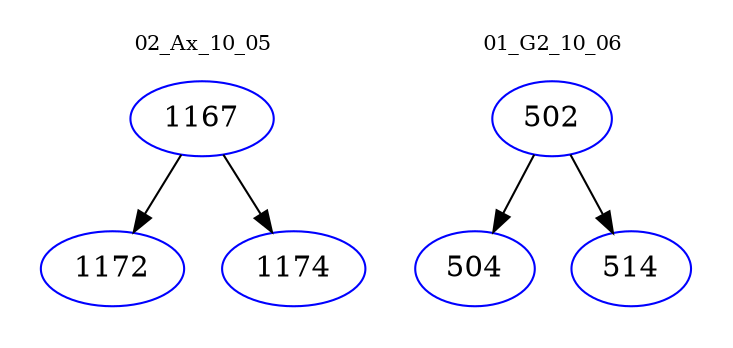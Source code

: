 digraph{
subgraph cluster_0 {
color = white
label = "02_Ax_10_05";
fontsize=10;
T0_1167 [label="1167", color="blue"]
T0_1167 -> T0_1172 [color="black"]
T0_1172 [label="1172", color="blue"]
T0_1167 -> T0_1174 [color="black"]
T0_1174 [label="1174", color="blue"]
}
subgraph cluster_1 {
color = white
label = "01_G2_10_06";
fontsize=10;
T1_502 [label="502", color="blue"]
T1_502 -> T1_504 [color="black"]
T1_504 [label="504", color="blue"]
T1_502 -> T1_514 [color="black"]
T1_514 [label="514", color="blue"]
}
}
